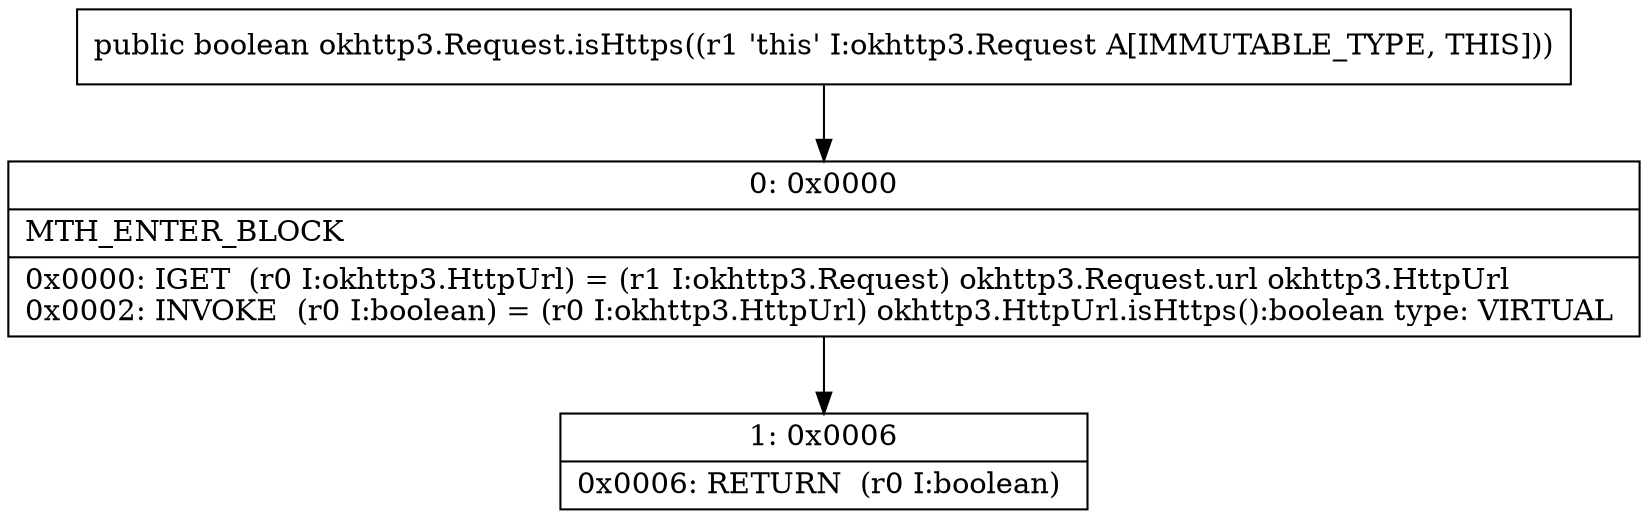 digraph "CFG forokhttp3.Request.isHttps()Z" {
Node_0 [shape=record,label="{0\:\ 0x0000|MTH_ENTER_BLOCK\l|0x0000: IGET  (r0 I:okhttp3.HttpUrl) = (r1 I:okhttp3.Request) okhttp3.Request.url okhttp3.HttpUrl \l0x0002: INVOKE  (r0 I:boolean) = (r0 I:okhttp3.HttpUrl) okhttp3.HttpUrl.isHttps():boolean type: VIRTUAL \l}"];
Node_1 [shape=record,label="{1\:\ 0x0006|0x0006: RETURN  (r0 I:boolean) \l}"];
MethodNode[shape=record,label="{public boolean okhttp3.Request.isHttps((r1 'this' I:okhttp3.Request A[IMMUTABLE_TYPE, THIS])) }"];
MethodNode -> Node_0;
Node_0 -> Node_1;
}

